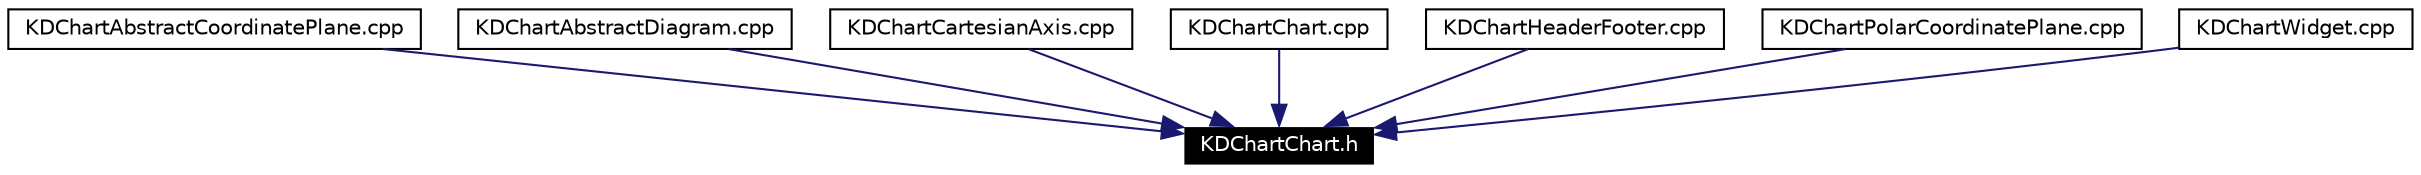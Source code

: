 digraph G
{
  edge [fontname="Helvetica",fontsize=10,labelfontname="Helvetica",labelfontsize=10];
  node [fontname="Helvetica",fontsize=10,shape=record];
  Node1353 [label="KDChartChart.h",height=0.2,width=0.4,color="white", fillcolor="black", style="filled" fontcolor="white"];
  Node1354 -> Node1353 [color="midnightblue",fontsize=10,style="solid",fontname="Helvetica"];
  Node1354 [label="KDChartAbstractCoordinatePlane.cpp",height=0.2,width=0.4,color="black",URL="$_k_d_chart_abstract_coordinate_plane_8cpp.html"];
  Node1355 -> Node1353 [color="midnightblue",fontsize=10,style="solid",fontname="Helvetica"];
  Node1355 [label="KDChartAbstractDiagram.cpp",height=0.2,width=0.4,color="black",URL="$_k_d_chart_abstract_diagram_8cpp.html"];
  Node1356 -> Node1353 [color="midnightblue",fontsize=10,style="solid",fontname="Helvetica"];
  Node1356 [label="KDChartCartesianAxis.cpp",height=0.2,width=0.4,color="black",URL="$_k_d_chart_cartesian_axis_8cpp.html"];
  Node1357 -> Node1353 [color="midnightblue",fontsize=10,style="solid",fontname="Helvetica"];
  Node1357 [label="KDChartChart.cpp",height=0.2,width=0.4,color="black",URL="$_k_d_chart_chart_8cpp.html"];
  Node1358 -> Node1353 [color="midnightblue",fontsize=10,style="solid",fontname="Helvetica"];
  Node1358 [label="KDChartHeaderFooter.cpp",height=0.2,width=0.4,color="black",URL="$_k_d_chart_header_footer_8cpp.html"];
  Node1359 -> Node1353 [color="midnightblue",fontsize=10,style="solid",fontname="Helvetica"];
  Node1359 [label="KDChartPolarCoordinatePlane.cpp",height=0.2,width=0.4,color="black",URL="$_k_d_chart_polar_coordinate_plane_8cpp.html"];
  Node1360 -> Node1353 [color="midnightblue",fontsize=10,style="solid",fontname="Helvetica"];
  Node1360 [label="KDChartWidget.cpp",height=0.2,width=0.4,color="black",URL="$_k_d_chart_widget_8cpp.html"];
}
